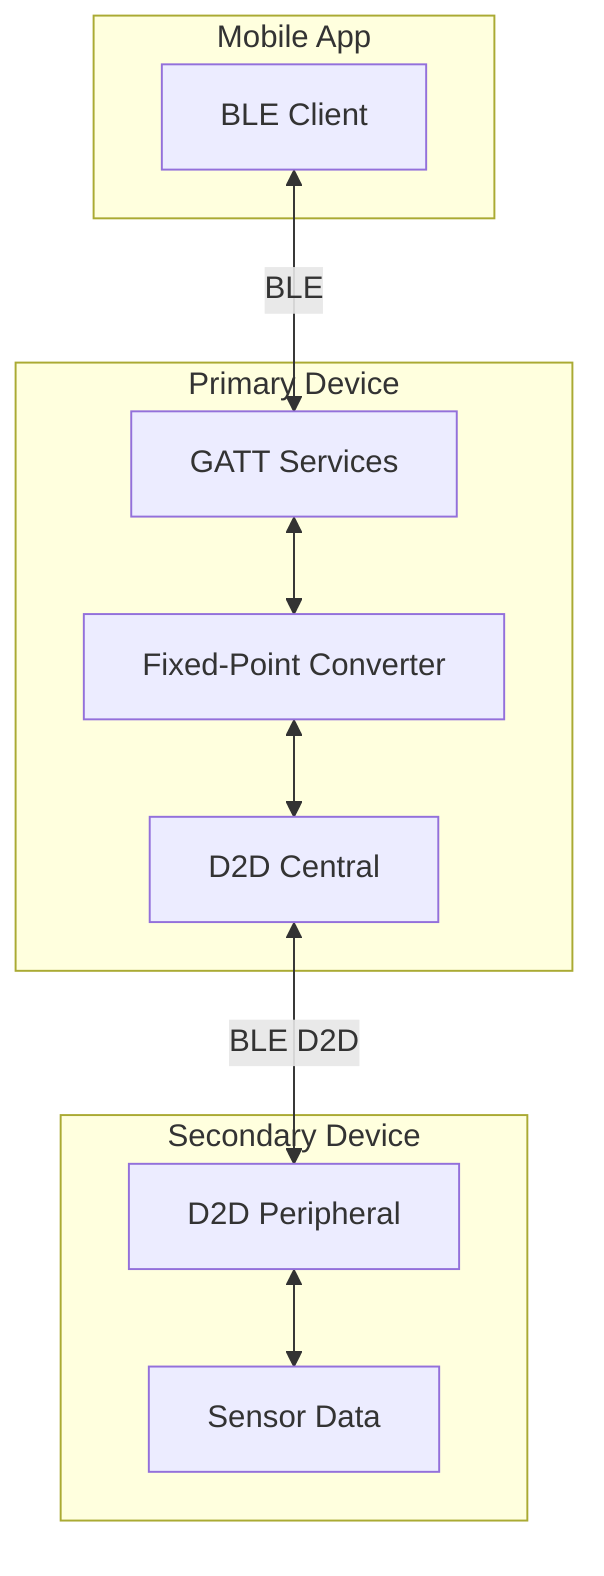 graph TB
    subgraph "Mobile App"
        APP[BLE Client]
    end
    
    subgraph "Primary Device"
        PRIM[GATT Services]
        CONV[Fixed-Point Converter]
        D2DC[D2D Central]
    end
    
    subgraph "Secondary Device"
        D2DP[D2D Peripheral]
        SENS[Sensor Data]
    end
    
    APP <-->|"BLE"| PRIM
    PRIM <--> CONV
    CONV <--> D2DC
    D2DC <-->|"BLE D2D"| D2DP
    D2DP <--> SENS